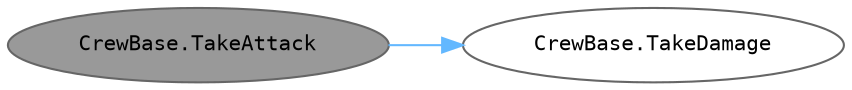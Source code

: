 digraph "CrewBase.TakeAttack"
{
 // INTERACTIVE_SVG=YES
 // LATEX_PDF_SIZE
  bgcolor="transparent";
  edge [fontname=Helvetica,fontsize=10,labelfontname=Helvetica,labelfontsize=10];
  node [fontname=Helvetica,fontsize=10,fontname=Consolas fontsize=10 style=filled height=0.2 width=0.4 margin=0.1];
  rankdir="LR";
  Node1 [id="Node000001",label="CrewBase.TakeAttack",height=0.2,width=0.4,color="gray40", fillcolor="grey60", style="filled", fontcolor="black",tooltip="적 선원에게 공격을 받을 때 호출됩니다. 방어력을 반영하여 최종 데미지를 계산합니다."];
  Node1 -> Node2 [id="edge1_Node000001_Node000002",color="steelblue1",style="solid",tooltip=" "];
  Node2 [id="Node000002",label="CrewBase.TakeDamage",height=0.2,width=0.4,color="grey40", fillcolor="white", style="filled",URL="$class_crew_base.html#aec2c7a794a9d4f6690b8302de37b155e",tooltip="체력에 데미지를 적용하고, 체력이 0 이하가 되면 사망 처리합니다."];
}
